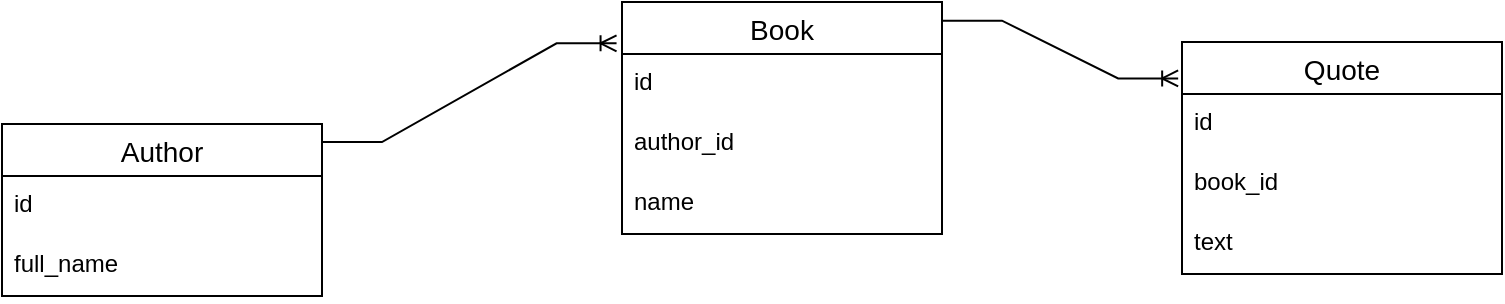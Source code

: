 <mxfile version="16.6.6" type="device"><diagram id="gEoRfrDsMNt0tsEI-az6" name="Page-1"><mxGraphModel dx="1038" dy="539" grid="1" gridSize="10" guides="1" tooltips="1" connect="1" arrows="1" fold="1" page="1" pageScale="1" pageWidth="827" pageHeight="1169" math="0" shadow="0"><root><mxCell id="0"/><mxCell id="1" parent="0"/><mxCell id="4J1rRFUUToo9cV1Ys57T-1" value="Author" style="swimlane;fontStyle=0;childLayout=stackLayout;horizontal=1;startSize=26;horizontalStack=0;resizeParent=1;resizeParentMax=0;resizeLast=0;collapsible=1;marginBottom=0;align=center;fontSize=14;" vertex="1" parent="1"><mxGeometry x="30" y="141" width="160" height="86" as="geometry"/></mxCell><mxCell id="4J1rRFUUToo9cV1Ys57T-5" value="id" style="text;strokeColor=none;fillColor=none;spacingLeft=4;spacingRight=4;overflow=hidden;rotatable=0;points=[[0,0.5],[1,0.5]];portConstraint=eastwest;fontSize=12;" vertex="1" parent="4J1rRFUUToo9cV1Ys57T-1"><mxGeometry y="26" width="160" height="30" as="geometry"/></mxCell><mxCell id="4J1rRFUUToo9cV1Ys57T-3" value="full_name" style="text;strokeColor=none;fillColor=none;spacingLeft=4;spacingRight=4;overflow=hidden;rotatable=0;points=[[0,0.5],[1,0.5]];portConstraint=eastwest;fontSize=12;" vertex="1" parent="4J1rRFUUToo9cV1Ys57T-1"><mxGeometry y="56" width="160" height="30" as="geometry"/></mxCell><mxCell id="4J1rRFUUToo9cV1Ys57T-7" value="Book" style="swimlane;fontStyle=0;childLayout=stackLayout;horizontal=1;startSize=26;horizontalStack=0;resizeParent=1;resizeParentMax=0;resizeLast=0;collapsible=1;marginBottom=0;align=center;fontSize=14;" vertex="1" parent="1"><mxGeometry x="340" y="80" width="160" height="116" as="geometry"/></mxCell><mxCell id="4J1rRFUUToo9cV1Ys57T-8" value="id" style="text;strokeColor=none;fillColor=none;spacingLeft=4;spacingRight=4;overflow=hidden;rotatable=0;points=[[0,0.5],[1,0.5]];portConstraint=eastwest;fontSize=12;" vertex="1" parent="4J1rRFUUToo9cV1Ys57T-7"><mxGeometry y="26" width="160" height="30" as="geometry"/></mxCell><mxCell id="4J1rRFUUToo9cV1Ys57T-9" value="author_id" style="text;strokeColor=none;fillColor=none;spacingLeft=4;spacingRight=4;overflow=hidden;rotatable=0;points=[[0,0.5],[1,0.5]];portConstraint=eastwest;fontSize=12;" vertex="1" parent="4J1rRFUUToo9cV1Ys57T-7"><mxGeometry y="56" width="160" height="30" as="geometry"/></mxCell><mxCell id="4J1rRFUUToo9cV1Ys57T-10" value="name" style="text;strokeColor=none;fillColor=none;spacingLeft=4;spacingRight=4;overflow=hidden;rotatable=0;points=[[0,0.5],[1,0.5]];portConstraint=eastwest;fontSize=12;" vertex="1" parent="4J1rRFUUToo9cV1Ys57T-7"><mxGeometry y="86" width="160" height="30" as="geometry"/></mxCell><mxCell id="4J1rRFUUToo9cV1Ys57T-12" value="Quote" style="swimlane;fontStyle=0;childLayout=stackLayout;horizontal=1;startSize=26;horizontalStack=0;resizeParent=1;resizeParentMax=0;resizeLast=0;collapsible=1;marginBottom=0;align=center;fontSize=14;" vertex="1" parent="1"><mxGeometry x="620" y="100" width="160" height="116" as="geometry"/></mxCell><mxCell id="4J1rRFUUToo9cV1Ys57T-13" value="id" style="text;strokeColor=none;fillColor=none;spacingLeft=4;spacingRight=4;overflow=hidden;rotatable=0;points=[[0,0.5],[1,0.5]];portConstraint=eastwest;fontSize=12;" vertex="1" parent="4J1rRFUUToo9cV1Ys57T-12"><mxGeometry y="26" width="160" height="30" as="geometry"/></mxCell><mxCell id="4J1rRFUUToo9cV1Ys57T-14" value="book_id" style="text;strokeColor=none;fillColor=none;spacingLeft=4;spacingRight=4;overflow=hidden;rotatable=0;points=[[0,0.5],[1,0.5]];portConstraint=eastwest;fontSize=12;" vertex="1" parent="4J1rRFUUToo9cV1Ys57T-12"><mxGeometry y="56" width="160" height="30" as="geometry"/></mxCell><mxCell id="4J1rRFUUToo9cV1Ys57T-15" value="text" style="text;strokeColor=none;fillColor=none;spacingLeft=4;spacingRight=4;overflow=hidden;rotatable=0;points=[[0,0.5],[1,0.5]];portConstraint=eastwest;fontSize=12;" vertex="1" parent="4J1rRFUUToo9cV1Ys57T-12"><mxGeometry y="86" width="160" height="30" as="geometry"/></mxCell><mxCell id="4J1rRFUUToo9cV1Ys57T-16" value="" style="edgeStyle=entityRelationEdgeStyle;fontSize=12;html=1;endArrow=ERoneToMany;rounded=0;entryX=-0.017;entryY=0.178;entryDx=0;entryDy=0;entryPerimeter=0;" edge="1" parent="1" target="4J1rRFUUToo9cV1Ys57T-7"><mxGeometry width="100" height="100" relative="1" as="geometry"><mxPoint x="190" y="150" as="sourcePoint"/><mxPoint x="290" y="50" as="targetPoint"/></mxGeometry></mxCell><mxCell id="4J1rRFUUToo9cV1Ys57T-17" value="" style="edgeStyle=entityRelationEdgeStyle;fontSize=12;html=1;endArrow=ERoneToMany;rounded=0;entryX=-0.012;entryY=0.157;entryDx=0;entryDy=0;entryPerimeter=0;" edge="1" parent="1" target="4J1rRFUUToo9cV1Ys57T-12"><mxGeometry width="100" height="100" relative="1" as="geometry"><mxPoint x="500" y="89.35" as="sourcePoint"/><mxPoint x="647.28" y="39.998" as="targetPoint"/></mxGeometry></mxCell></root></mxGraphModel></diagram></mxfile>